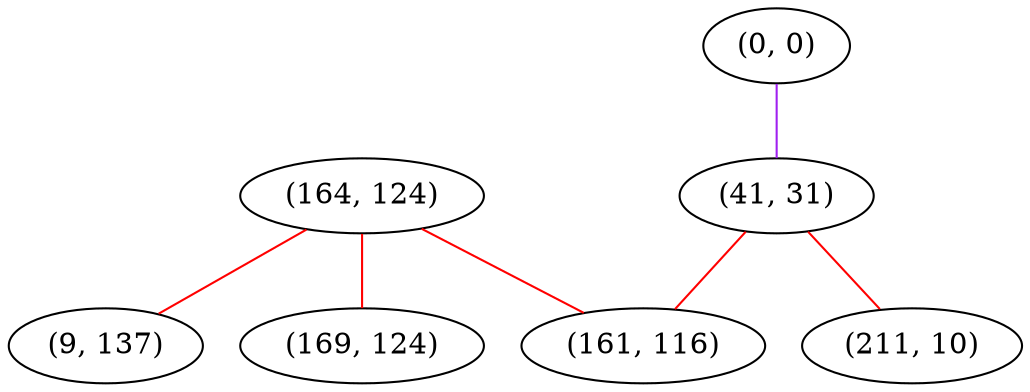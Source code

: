 graph "" {
"(164, 124)";
"(9, 137)";
"(169, 124)";
"(0, 0)";
"(41, 31)";
"(211, 10)";
"(161, 116)";
"(164, 124)" -- "(161, 116)"  [color=red, key=0, weight=1];
"(164, 124)" -- "(9, 137)"  [color=red, key=0, weight=1];
"(164, 124)" -- "(169, 124)"  [color=red, key=0, weight=1];
"(0, 0)" -- "(41, 31)"  [color=purple, key=0, weight=4];
"(41, 31)" -- "(211, 10)"  [color=red, key=0, weight=1];
"(41, 31)" -- "(161, 116)"  [color=red, key=0, weight=1];
}
